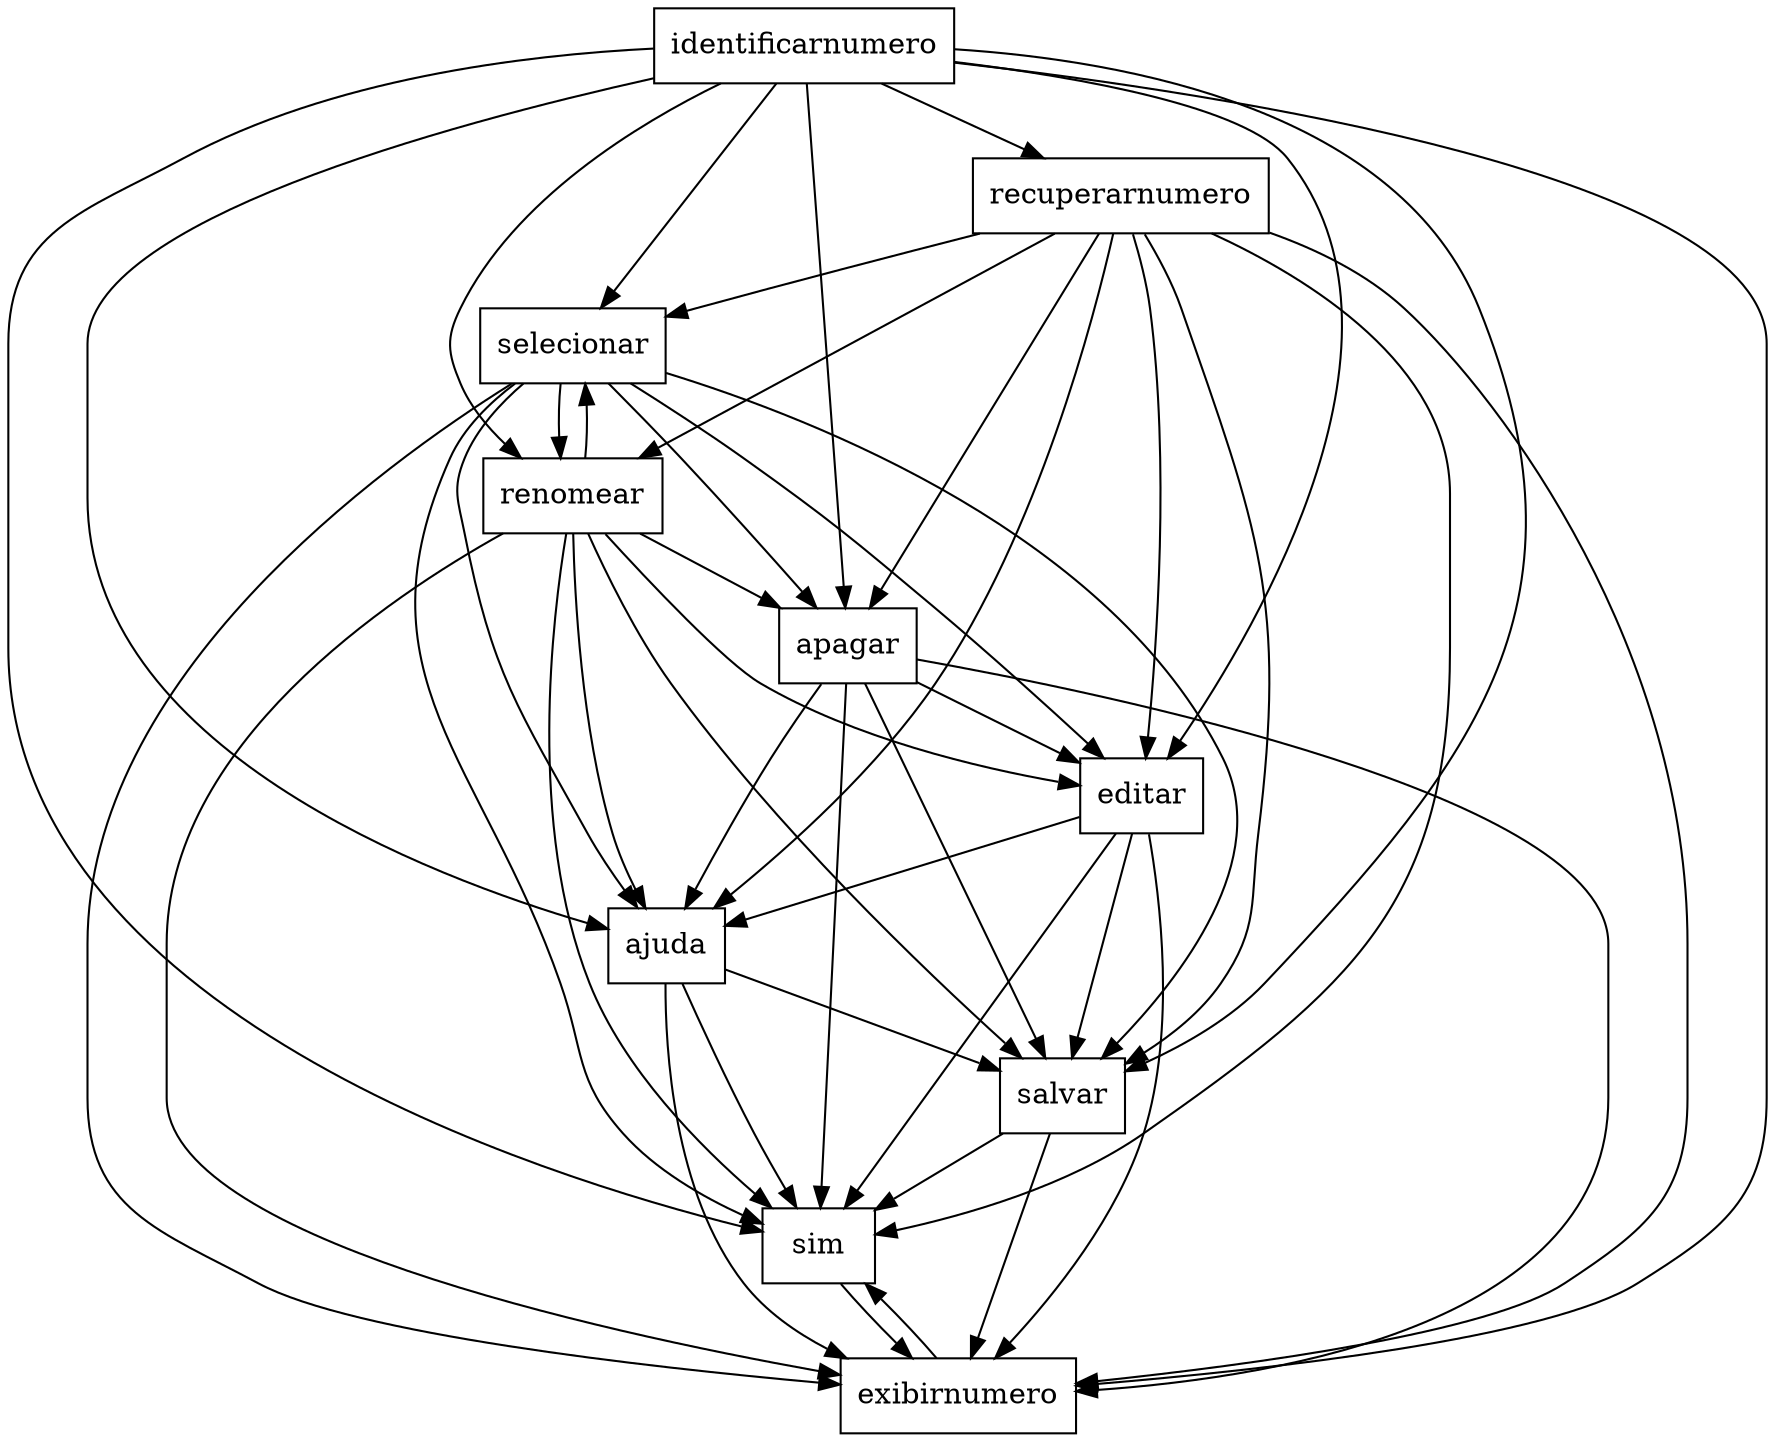 digraph{
graph [rankdir=TB];
node [shape=box];
edge [arrowhead=normal];
0[label="selecionar",]
1[label="renomear",]
2[label="recuperarnumero",]
3[label="identificarnumero",]
4[label="editar",]
5[label="sim",]
6[label="ajuda",]
7[label="exibirnumero",]
8[label="salvar",]
9[label="apagar",]
0->1[label="",]
0->4[label="",]
0->5[label="",]
0->6[label="",]
0->7[label="",]
0->8[label="",]
0->9[label="",]
1->0[label="",]
1->4[label="",]
1->5[label="",]
1->6[label="",]
1->7[label="",]
1->8[label="",]
1->9[label="",]
2->0[label="",]
2->1[label="",]
2->4[label="",]
2->5[label="",]
2->6[label="",]
2->7[label="",]
2->8[label="",]
2->9[label="",]
3->0[label="",]
3->1[label="",]
3->2[label="",]
3->4[label="",]
3->5[label="",]
3->6[label="",]
3->7[label="",]
3->8[label="",]
3->9[label="",]
4->5[label="",]
4->6[label="",]
4->7[label="",]
4->8[label="",]
5->7[label="",]
6->5[label="",]
6->7[label="",]
6->8[label="",]
7->5[label="",]
8->5[label="",]
8->7[label="",]
9->4[label="",]
9->5[label="",]
9->6[label="",]
9->7[label="",]
9->8[label="",]
}
